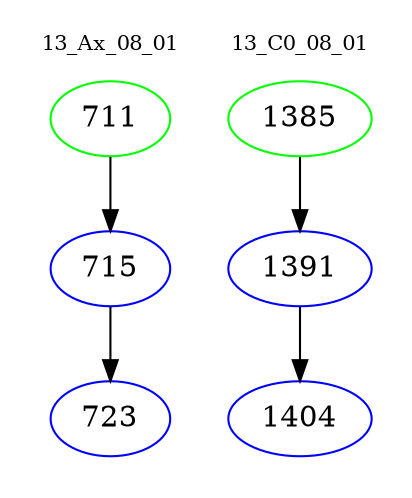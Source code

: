digraph{
subgraph cluster_0 {
color = white
label = "13_Ax_08_01";
fontsize=10;
T0_711 [label="711", color="green"]
T0_711 -> T0_715 [color="black"]
T0_715 [label="715", color="blue"]
T0_715 -> T0_723 [color="black"]
T0_723 [label="723", color="blue"]
}
subgraph cluster_1 {
color = white
label = "13_C0_08_01";
fontsize=10;
T1_1385 [label="1385", color="green"]
T1_1385 -> T1_1391 [color="black"]
T1_1391 [label="1391", color="blue"]
T1_1391 -> T1_1404 [color="black"]
T1_1404 [label="1404", color="blue"]
}
}
